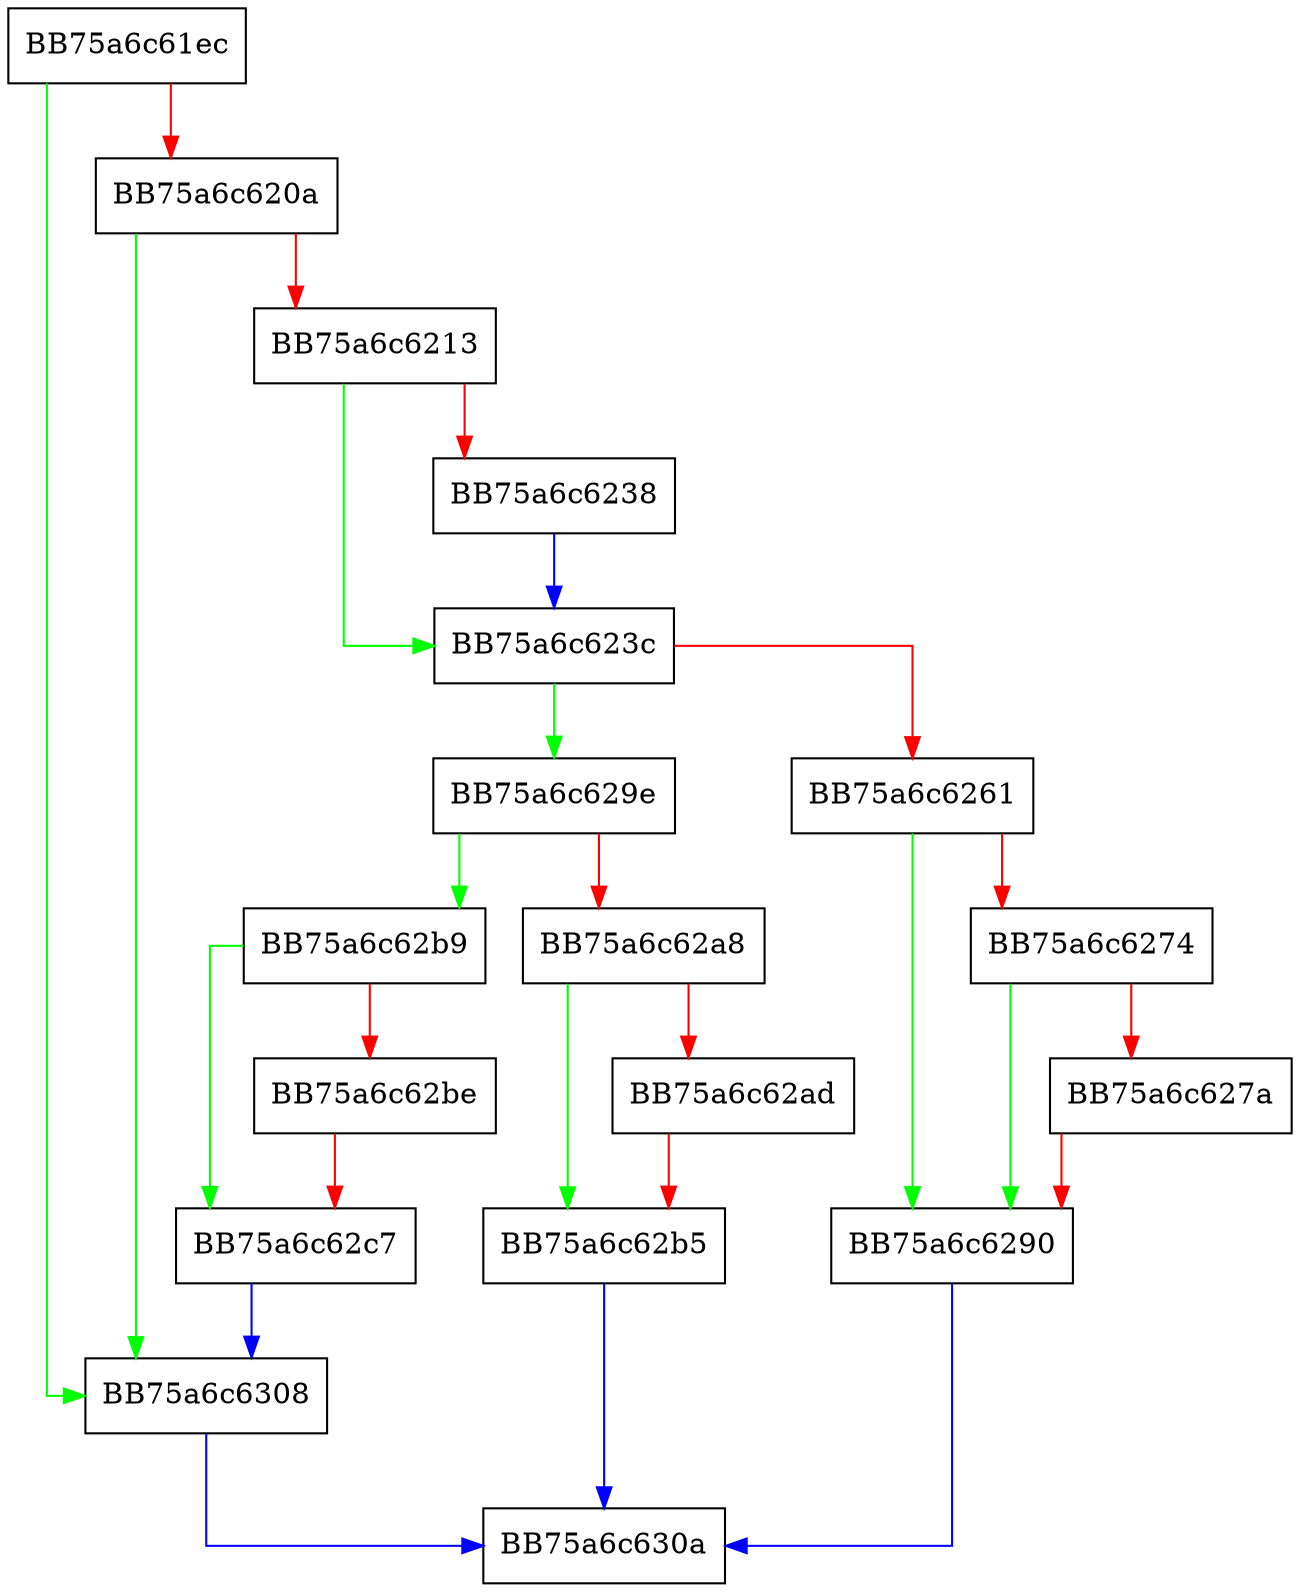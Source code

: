 digraph GetThreatTrackingScanFlag {
  node [shape="box"];
  graph [splines=ortho];
  BB75a6c61ec -> BB75a6c6308 [color="green"];
  BB75a6c61ec -> BB75a6c620a [color="red"];
  BB75a6c620a -> BB75a6c6308 [color="green"];
  BB75a6c620a -> BB75a6c6213 [color="red"];
  BB75a6c6213 -> BB75a6c623c [color="green"];
  BB75a6c6213 -> BB75a6c6238 [color="red"];
  BB75a6c6238 -> BB75a6c623c [color="blue"];
  BB75a6c623c -> BB75a6c629e [color="green"];
  BB75a6c623c -> BB75a6c6261 [color="red"];
  BB75a6c6261 -> BB75a6c6290 [color="green"];
  BB75a6c6261 -> BB75a6c6274 [color="red"];
  BB75a6c6274 -> BB75a6c6290 [color="green"];
  BB75a6c6274 -> BB75a6c627a [color="red"];
  BB75a6c627a -> BB75a6c6290 [color="red"];
  BB75a6c6290 -> BB75a6c630a [color="blue"];
  BB75a6c629e -> BB75a6c62b9 [color="green"];
  BB75a6c629e -> BB75a6c62a8 [color="red"];
  BB75a6c62a8 -> BB75a6c62b5 [color="green"];
  BB75a6c62a8 -> BB75a6c62ad [color="red"];
  BB75a6c62ad -> BB75a6c62b5 [color="red"];
  BB75a6c62b5 -> BB75a6c630a [color="blue"];
  BB75a6c62b9 -> BB75a6c62c7 [color="green"];
  BB75a6c62b9 -> BB75a6c62be [color="red"];
  BB75a6c62be -> BB75a6c62c7 [color="red"];
  BB75a6c62c7 -> BB75a6c6308 [color="blue"];
  BB75a6c6308 -> BB75a6c630a [color="blue"];
}